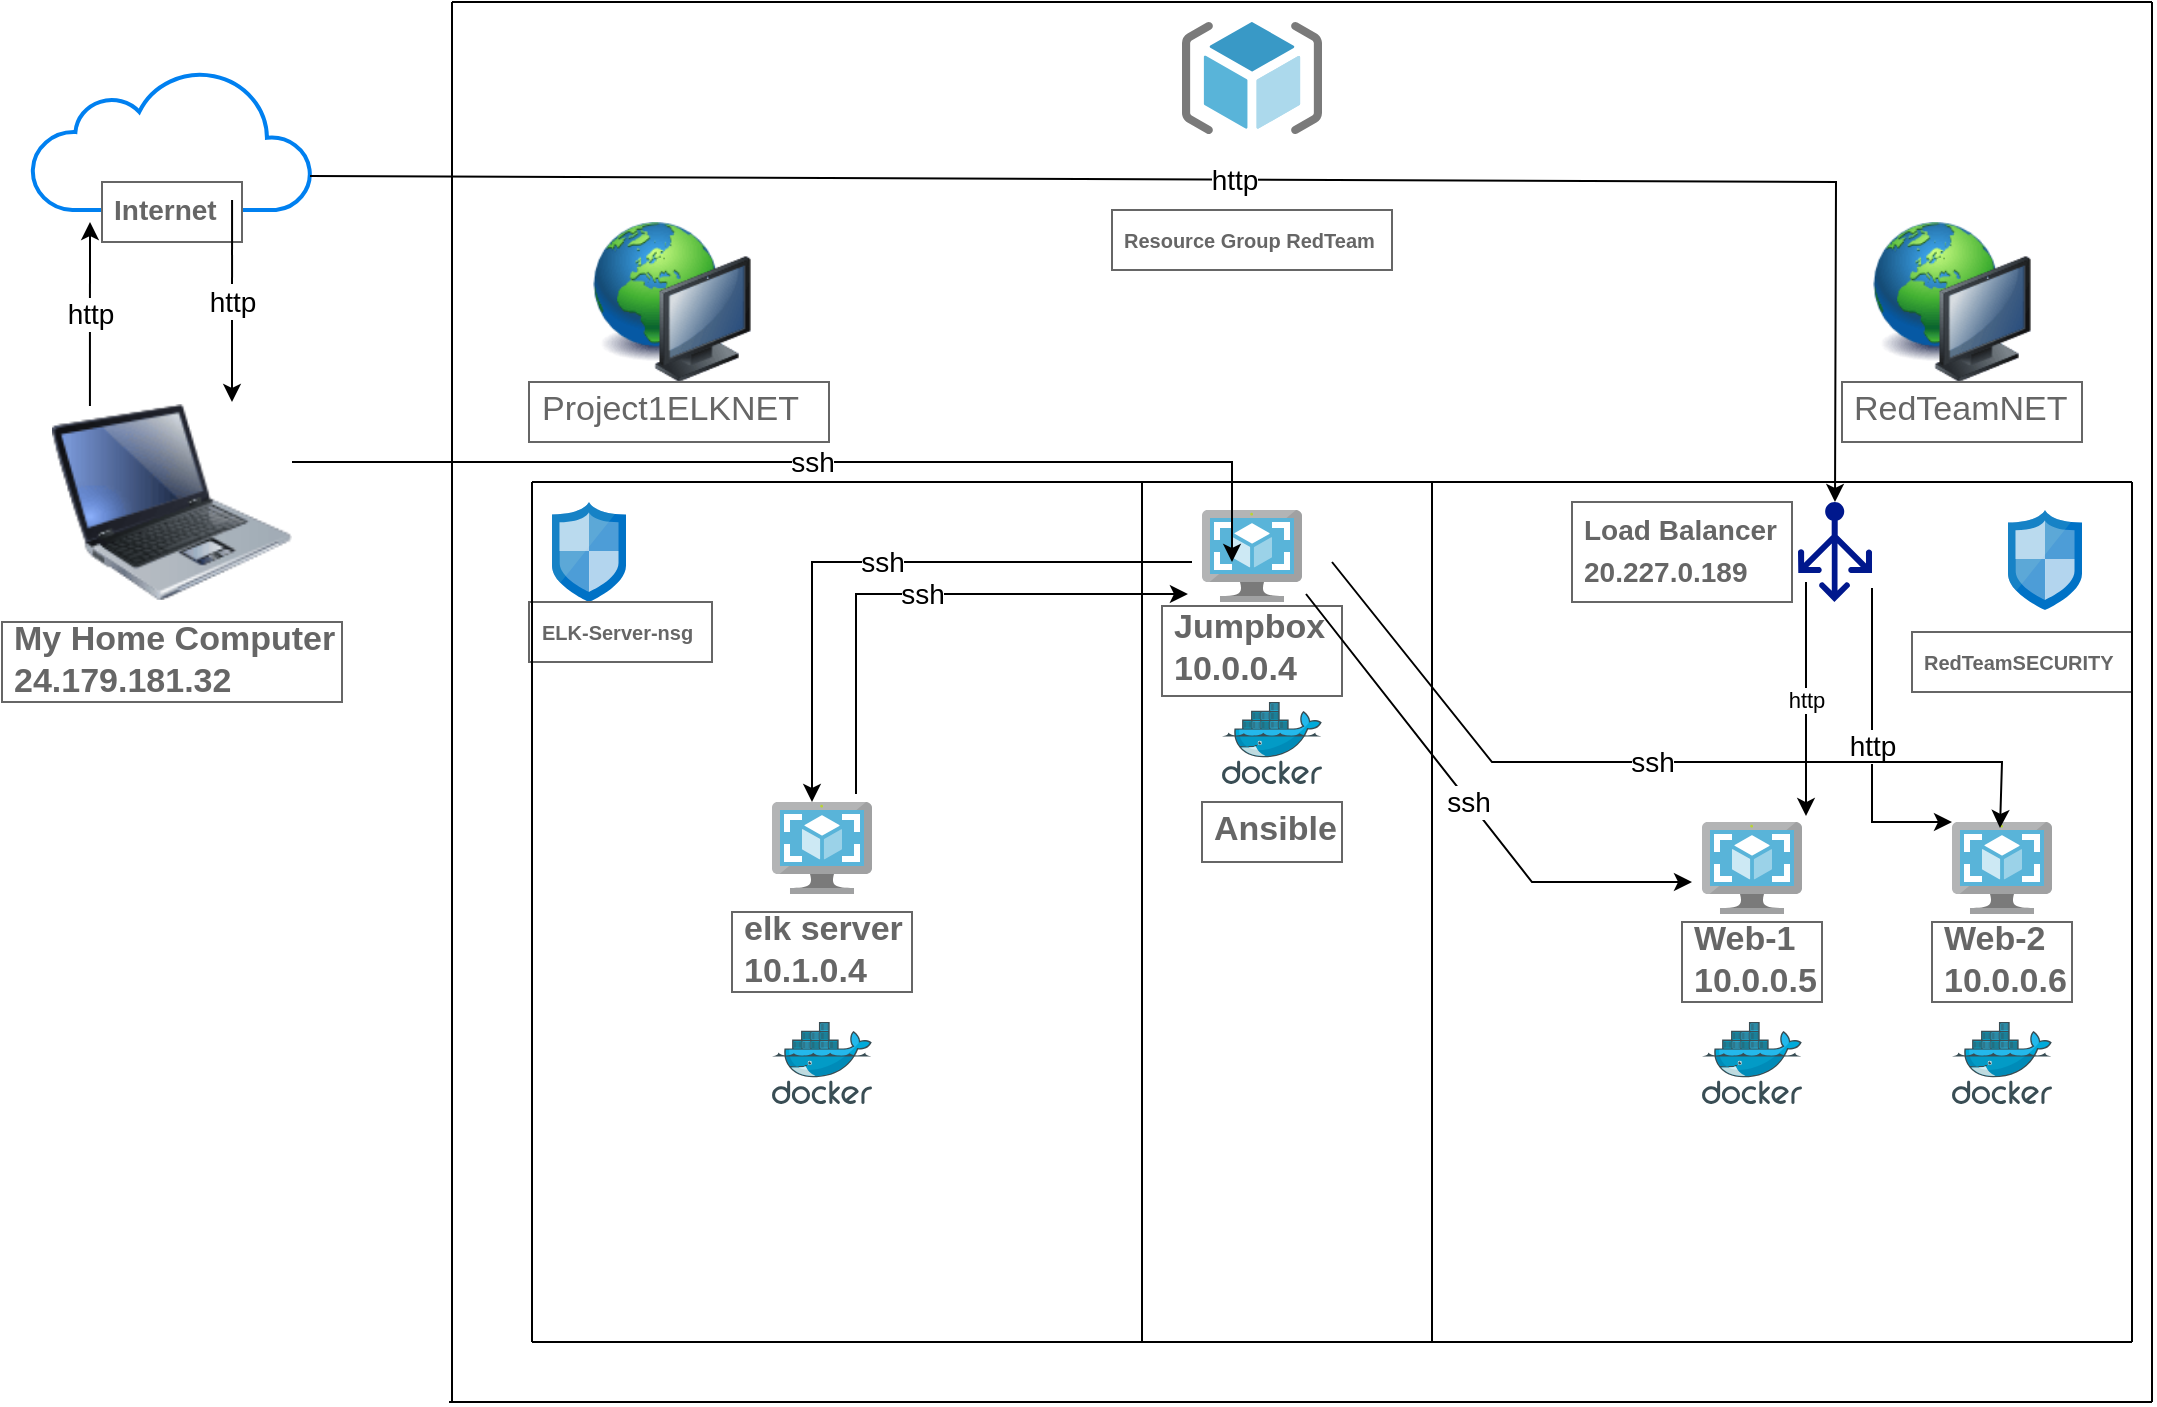 <mxfile version="17.2.1" type="google"><diagram id="_SS_KgoHp19qKDddqfxt" name="Page-1"><mxGraphModel grid="1" page="1" gridSize="10" guides="1" tooltips="1" connect="1" arrows="1" fold="1" pageScale="1" pageWidth="1100" pageHeight="850" math="0" shadow="0"><root><mxCell id="0"/><mxCell id="1" parent="0"/><mxCell id="LM_NUem_ozTfv3hpUBAS-4" value="" style="sketch=0;aspect=fixed;html=1;points=[];align=center;image;fontSize=12;image=img/lib/mscae/ResourceGroup.svg;" vertex="1" parent="1"><mxGeometry x="595" y="120" width="70" height="56" as="geometry"/></mxCell><mxCell id="LM_NUem_ozTfv3hpUBAS-5" value="&lt;font size=&quot;1&quot;&gt;Resource Group RedTeam&lt;/font&gt;" style="strokeWidth=1;shadow=0;dashed=0;align=center;html=1;shape=mxgraph.mockup.text.textBox;fontColor=#666666;align=left;fontSize=17;spacingLeft=4;spacingTop=-3;strokeColor=#666666;mainText=;fontStyle=1" vertex="1" parent="1"><mxGeometry x="560" y="214" width="140" height="30" as="geometry"/></mxCell><mxCell id="LM_NUem_ozTfv3hpUBAS-6" value="" style="html=1;verticalLabelPosition=bottom;align=center;labelBackgroundColor=#ffffff;verticalAlign=top;strokeWidth=2;strokeColor=#0080F0;shadow=0;dashed=0;shape=mxgraph.ios7.icons.cloud;fontSize=16;" vertex="1" parent="1"><mxGeometry x="20" y="144" width="140" height="70" as="geometry"/></mxCell><mxCell id="LM_NUem_ozTfv3hpUBAS-7" value="&lt;font style=&quot;font-size: 14px&quot;&gt;&lt;b&gt;Internet&lt;/b&gt;&lt;/font&gt;" style="strokeWidth=1;shadow=0;dashed=0;align=center;html=1;shape=mxgraph.mockup.text.textBox;fontColor=#666666;align=left;fontSize=17;spacingLeft=4;spacingTop=-3;strokeColor=#666666;mainText=" vertex="1" parent="1"><mxGeometry x="55" y="200" width="70" height="30" as="geometry"/></mxCell><mxCell id="LM_NUem_ozTfv3hpUBAS-8" value="" style="image;html=1;image=img/lib/clip_art/computers/Laptop_128x128.png;fontSize=14;" vertex="1" parent="1"><mxGeometry x="30" y="310" width="120" height="100" as="geometry"/></mxCell><mxCell id="LM_NUem_ozTfv3hpUBAS-9" value="My Home Computer&lt;br&gt;24.179.181.32" style="strokeWidth=1;shadow=0;dashed=0;align=center;html=1;shape=mxgraph.mockup.text.textBox;fontColor=#666666;align=left;fontSize=17;spacingLeft=4;spacingTop=-3;strokeColor=#666666;mainText=;fontStyle=1" vertex="1" parent="1"><mxGeometry x="5" y="420" width="170" height="40" as="geometry"/></mxCell><mxCell id="LM_NUem_ozTfv3hpUBAS-10" value="" style="sketch=0;aspect=fixed;html=1;points=[];align=center;image;fontSize=12;image=img/lib/mscae/VM_Images.svg;" vertex="1" parent="1"><mxGeometry x="980" y="520" width="50" height="46" as="geometry"/></mxCell><mxCell id="LM_NUem_ozTfv3hpUBAS-11" value="" style="sketch=0;aspect=fixed;html=1;points=[];align=center;image;fontSize=12;image=img/lib/mscae/VM_Images.svg;" vertex="1" parent="1"><mxGeometry x="855" y="520" width="50" height="46" as="geometry"/></mxCell><mxCell id="LM_NUem_ozTfv3hpUBAS-12" value="" style="sketch=0;aspect=fixed;html=1;points=[];align=center;image;fontSize=12;image=img/lib/mscae/VM_Images.svg;" vertex="1" parent="1"><mxGeometry x="605" y="364" width="50" height="46" as="geometry"/></mxCell><mxCell id="LM_NUem_ozTfv3hpUBAS-13" value="" style="sketch=0;aspect=fixed;html=1;points=[];align=center;image;fontSize=12;image=img/lib/mscae/VM_Images.svg;" vertex="1" parent="1"><mxGeometry x="390" y="510" width="50" height="46" as="geometry"/></mxCell><mxCell id="LM_NUem_ozTfv3hpUBAS-14" value="Jumpbox&lt;br&gt;10.0.0.4" style="strokeWidth=1;shadow=0;dashed=0;align=center;html=1;shape=mxgraph.mockup.text.textBox;fontColor=#666666;align=left;fontSize=17;spacingLeft=4;spacingTop=-3;strokeColor=#666666;mainText=;fontStyle=1" vertex="1" parent="1"><mxGeometry x="585" y="412" width="90" height="45" as="geometry"/></mxCell><mxCell id="LM_NUem_ozTfv3hpUBAS-15" value="Web-1&lt;br&gt;10.0.0.5" style="strokeWidth=1;shadow=0;dashed=0;align=center;html=1;shape=mxgraph.mockup.text.textBox;fontColor=#666666;align=left;fontSize=17;spacingLeft=4;spacingTop=-3;strokeColor=#666666;mainText=;fontStyle=1" vertex="1" parent="1"><mxGeometry x="845" y="570" width="70" height="40" as="geometry"/></mxCell><mxCell id="LM_NUem_ozTfv3hpUBAS-16" value="Web-2&lt;br&gt;10.0.0.6&lt;br&gt;" style="strokeWidth=1;shadow=0;dashed=0;align=center;html=1;shape=mxgraph.mockup.text.textBox;fontColor=#666666;align=left;fontSize=17;spacingLeft=4;spacingTop=-3;strokeColor=#666666;mainText=;fontStyle=1" vertex="1" parent="1"><mxGeometry x="970" y="570" width="70" height="40" as="geometry"/></mxCell><mxCell id="LM_NUem_ozTfv3hpUBAS-17" value="elk server&lt;br&gt;10.1.0.4" style="strokeWidth=1;shadow=0;dashed=0;align=center;html=1;shape=mxgraph.mockup.text.textBox;fontColor=#666666;align=left;fontSize=17;spacingLeft=4;spacingTop=-3;strokeColor=#666666;mainText=;fontStyle=1" vertex="1" parent="1"><mxGeometry x="370" y="565" width="90" height="40" as="geometry"/></mxCell><mxCell id="LM_NUem_ozTfv3hpUBAS-22" value="" style="sketch=0;aspect=fixed;html=1;points=[];align=center;image;fontSize=12;image=img/lib/mscae/Network_Security_Groups_Classic.svg;" vertex="1" parent="1"><mxGeometry x="280" y="360" width="37" height="50" as="geometry"/></mxCell><mxCell id="LM_NUem_ozTfv3hpUBAS-23" value="" style="sketch=0;aspect=fixed;html=1;points=[];align=center;image;fontSize=12;image=img/lib/mscae/Network_Security_Groups_Classic.svg;" vertex="1" parent="1"><mxGeometry x="1008" y="364" width="37" height="50" as="geometry"/></mxCell><mxCell id="LM_NUem_ozTfv3hpUBAS-24" value="&lt;font style=&quot;font-size: 10px&quot;&gt;RedTeamSECURITY&lt;/font&gt;" style="strokeWidth=1;shadow=0;dashed=0;align=center;html=1;shape=mxgraph.mockup.text.textBox;fontColor=#666666;align=left;fontSize=17;spacingLeft=4;spacingTop=-3;strokeColor=#666666;mainText=;fontStyle=1" vertex="1" parent="1"><mxGeometry x="960" y="425" width="110" height="30" as="geometry"/></mxCell><mxCell id="LM_NUem_ozTfv3hpUBAS-26" value="&lt;font style=&quot;font-size: 10px&quot;&gt;ELK-Server-nsg&lt;/font&gt;" style="strokeWidth=1;shadow=0;dashed=0;align=center;html=1;shape=mxgraph.mockup.text.textBox;fontColor=#666666;align=left;fontSize=17;spacingLeft=4;spacingTop=-3;strokeColor=#666666;mainText=;fontStyle=1" vertex="1" parent="1"><mxGeometry x="268.5" y="410" width="91.5" height="30" as="geometry"/></mxCell><mxCell id="LM_NUem_ozTfv3hpUBAS-28" value="" style="endArrow=none;dashed=1;html=1;rounded=0;fontSize=14;fontColor=default;" edge="1" parent="1"><mxGeometry width="50" height="50" relative="1" as="geometry"><mxPoint x="1080" y="470.426" as="sourcePoint"/><mxPoint x="1080" y="489.574" as="targetPoint"/></mxGeometry></mxCell><mxCell id="LM_NUem_ozTfv3hpUBAS-29" value="" style="endArrow=none;html=1;rounded=0;fontSize=14;fontColor=default;" edge="1" parent="1"><mxGeometry width="50" height="50" relative="1" as="geometry"><mxPoint x="1080" y="810" as="sourcePoint"/><mxPoint x="1080" y="110" as="targetPoint"/></mxGeometry></mxCell><mxCell id="LM_NUem_ozTfv3hpUBAS-30" value="" style="endArrow=none;html=1;rounded=0;fontSize=14;fontColor=default;" edge="1" parent="1"><mxGeometry width="50" height="50" relative="1" as="geometry"><mxPoint x="230" y="110" as="sourcePoint"/><mxPoint x="1080" y="110" as="targetPoint"/></mxGeometry></mxCell><mxCell id="LM_NUem_ozTfv3hpUBAS-33" value="" style="endArrow=none;html=1;rounded=0;fontSize=14;fontColor=default;" edge="1" parent="1"><mxGeometry width="50" height="50" relative="1" as="geometry"><mxPoint x="230" y="810" as="sourcePoint"/><mxPoint x="230" y="110" as="targetPoint"/></mxGeometry></mxCell><mxCell id="LM_NUem_ozTfv3hpUBAS-34" value="" style="endArrow=none;html=1;rounded=0;fontSize=14;fontColor=default;" edge="1" parent="1"><mxGeometry width="50" height="50" relative="1" as="geometry"><mxPoint x="228.5" y="810" as="sourcePoint"/><mxPoint x="1080" y="810" as="targetPoint"/></mxGeometry></mxCell><mxCell id="LM_NUem_ozTfv3hpUBAS-35" value="" style="endArrow=none;html=1;rounded=0;fontSize=14;fontColor=default;" edge="1" parent="1"><mxGeometry width="50" height="50" relative="1" as="geometry"><mxPoint x="270" y="350" as="sourcePoint"/><mxPoint x="720" y="350" as="targetPoint"/></mxGeometry></mxCell><mxCell id="LM_NUem_ozTfv3hpUBAS-36" value="" style="endArrow=none;html=1;rounded=0;fontSize=14;fontColor=default;" edge="1" parent="1"><mxGeometry width="50" height="50" relative="1" as="geometry"><mxPoint x="720" y="780" as="sourcePoint"/><mxPoint x="720" y="350" as="targetPoint"/></mxGeometry></mxCell><mxCell id="LM_NUem_ozTfv3hpUBAS-37" value="" style="endArrow=none;html=1;rounded=0;fontSize=14;fontColor=default;" edge="1" parent="1"><mxGeometry width="50" height="50" relative="1" as="geometry"><mxPoint x="270" y="780" as="sourcePoint"/><mxPoint x="720" y="780" as="targetPoint"/></mxGeometry></mxCell><mxCell id="LM_NUem_ozTfv3hpUBAS-38" value="" style="endArrow=none;html=1;rounded=0;fontSize=14;fontColor=default;" edge="1" parent="1"><mxGeometry width="50" height="50" relative="1" as="geometry"><mxPoint x="270" y="780" as="sourcePoint"/><mxPoint x="270" y="350" as="targetPoint"/></mxGeometry></mxCell><mxCell id="LM_NUem_ozTfv3hpUBAS-40" value="" style="endArrow=none;html=1;rounded=0;fontSize=14;fontColor=default;" edge="1" parent="1"><mxGeometry width="50" height="50" relative="1" as="geometry"><mxPoint x="555" y="350" as="sourcePoint"/><mxPoint x="1070" y="350" as="targetPoint"/></mxGeometry></mxCell><mxCell id="LM_NUem_ozTfv3hpUBAS-41" value="" style="endArrow=none;html=1;rounded=0;fontSize=14;fontColor=default;" edge="1" parent="1"><mxGeometry width="50" height="50" relative="1" as="geometry"><mxPoint x="575" y="780" as="sourcePoint"/><mxPoint x="575" y="350" as="targetPoint"/></mxGeometry></mxCell><mxCell id="LM_NUem_ozTfv3hpUBAS-42" value="" style="endArrow=none;html=1;rounded=0;fontSize=14;fontColor=default;" edge="1" parent="1"><mxGeometry width="50" height="50" relative="1" as="geometry"><mxPoint x="720" y="780" as="sourcePoint"/><mxPoint x="1070" y="780" as="targetPoint"/></mxGeometry></mxCell><mxCell id="LM_NUem_ozTfv3hpUBAS-43" value="" style="endArrow=none;html=1;rounded=0;fontSize=14;fontColor=default;" edge="1" parent="1"><mxGeometry width="50" height="50" relative="1" as="geometry"><mxPoint x="1070" y="780" as="sourcePoint"/><mxPoint x="1070" y="350" as="targetPoint"/></mxGeometry></mxCell><mxCell id="LM_NUem_ozTfv3hpUBAS-44" value="" style="sketch=0;aspect=fixed;html=1;points=[];align=center;image;fontSize=12;image=img/lib/mscae/Docker.svg;labelBackgroundColor=none;labelBorderColor=none;fontColor=default;" vertex="1" parent="1"><mxGeometry x="390" y="620" width="50" height="41" as="geometry"/></mxCell><mxCell id="LM_NUem_ozTfv3hpUBAS-45" value="" style="sketch=0;aspect=fixed;html=1;points=[];align=center;image;fontSize=12;image=img/lib/mscae/Docker.svg;labelBackgroundColor=none;labelBorderColor=none;fontColor=default;" vertex="1" parent="1"><mxGeometry x="615" y="460" width="50" height="41" as="geometry"/></mxCell><mxCell id="LM_NUem_ozTfv3hpUBAS-46" value="" style="sketch=0;aspect=fixed;html=1;points=[];align=center;image;fontSize=12;image=img/lib/mscae/Docker.svg;labelBackgroundColor=none;labelBorderColor=none;fontColor=default;" vertex="1" parent="1"><mxGeometry x="855" y="620" width="50" height="41" as="geometry"/></mxCell><mxCell id="LM_NUem_ozTfv3hpUBAS-47" value="" style="sketch=0;aspect=fixed;html=1;points=[];align=center;image;fontSize=12;image=img/lib/mscae/Docker.svg;labelBackgroundColor=none;labelBorderColor=none;fontColor=default;" vertex="1" parent="1"><mxGeometry x="980" y="620" width="50" height="41" as="geometry"/></mxCell><mxCell id="LM_NUem_ozTfv3hpUBAS-51" value="" style="sketch=0;aspect=fixed;pointerEvents=1;shadow=0;dashed=0;html=1;strokeColor=none;labelPosition=center;verticalLabelPosition=bottom;verticalAlign=top;align=center;fillColor=#00188D;shape=mxgraph.azure.load_balancer_generic;labelBackgroundColor=none;labelBorderColor=none;fontSize=14;fontColor=default;" vertex="1" parent="1"><mxGeometry x="903" y="360" width="37" height="50" as="geometry"/></mxCell><mxCell id="LM_NUem_ozTfv3hpUBAS-52" value="&lt;font style=&quot;font-size: 14px&quot;&gt;Load Balancer&lt;br&gt;20.227.0.189&lt;/font&gt;" style="strokeWidth=1;shadow=0;dashed=0;align=center;html=1;shape=mxgraph.mockup.text.textBox;fontColor=#666666;align=left;fontSize=17;spacingLeft=4;spacingTop=-3;strokeColor=#666666;mainText=;labelBackgroundColor=none;labelBorderColor=none;fontStyle=1" vertex="1" parent="1"><mxGeometry x="790" y="360" width="110" height="50" as="geometry"/></mxCell><mxCell id="LM_NUem_ozTfv3hpUBAS-53" value="" style="image;html=1;image=img/lib/clip_art/computers/Network_128x128.png;labelBackgroundColor=none;labelBorderColor=none;fontSize=14;fontColor=default;" vertex="1" parent="1"><mxGeometry x="300" y="220" width="80" height="80" as="geometry"/></mxCell><mxCell id="LM_NUem_ozTfv3hpUBAS-54" value="" style="image;html=1;image=img/lib/clip_art/computers/Network_128x128.png;labelBackgroundColor=none;labelBorderColor=none;fontSize=14;fontColor=default;" vertex="1" parent="1"><mxGeometry x="940" y="220" width="80" height="80" as="geometry"/></mxCell><mxCell id="LM_NUem_ozTfv3hpUBAS-55" value="Project1ELKNET" style="strokeWidth=1;shadow=0;dashed=0;align=center;html=1;shape=mxgraph.mockup.text.textBox;fontColor=#666666;align=left;fontSize=17;spacingLeft=4;spacingTop=-3;strokeColor=#666666;mainText=;labelBackgroundColor=none;labelBorderColor=none;" vertex="1" parent="1"><mxGeometry x="268.5" y="300" width="150" height="30" as="geometry"/></mxCell><mxCell id="LM_NUem_ozTfv3hpUBAS-56" value="RedTeamNET" style="strokeWidth=1;shadow=0;dashed=0;align=center;html=1;shape=mxgraph.mockup.text.textBox;fontColor=#666666;align=left;fontSize=17;spacingLeft=4;spacingTop=-3;strokeColor=#666666;mainText=;labelBackgroundColor=none;labelBorderColor=none;" vertex="1" parent="1"><mxGeometry x="925" y="300" width="120" height="30" as="geometry"/></mxCell><mxCell id="x1LoZYcnYWehj3pPFgFy-1" value="" style="endArrow=classic;html=1;rounded=0;entryX=1.04;entryY=-0.065;entryDx=0;entryDy=0;entryPerimeter=0;" edge="1" parent="1" target="LM_NUem_ozTfv3hpUBAS-11"><mxGeometry relative="1" as="geometry"><mxPoint x="907" y="400" as="sourcePoint"/><mxPoint x="890" y="520" as="targetPoint"/></mxGeometry></mxCell><mxCell id="x1LoZYcnYWehj3pPFgFy-2" value="http" style="edgeLabel;resizable=0;html=1;align=center;verticalAlign=middle;" connectable="0" vertex="1" parent="x1LoZYcnYWehj3pPFgFy-1"><mxGeometry relative="1" as="geometry"/></mxCell><mxCell id="x1LoZYcnYWehj3pPFgFy-3" value="" style="endArrow=classic;html=1;rounded=0;fontSize=14;exitX=1;exitY=0.86;exitDx=0;exitDy=0;exitPerimeter=0;" edge="1" parent="1" source="LM_NUem_ozTfv3hpUBAS-51"><mxGeometry relative="1" as="geometry"><mxPoint x="520" y="490" as="sourcePoint"/><mxPoint x="980" y="520" as="targetPoint"/><Array as="points"><mxPoint x="940" y="520"/></Array></mxGeometry></mxCell><mxCell id="x1LoZYcnYWehj3pPFgFy-4" value="http&lt;br&gt;" style="edgeLabel;resizable=0;html=1;align=center;verticalAlign=middle;fontSize=14;" connectable="0" vertex="1" parent="x1LoZYcnYWehj3pPFgFy-3"><mxGeometry relative="1" as="geometry"/></mxCell><mxCell id="x1LoZYcnYWehj3pPFgFy-5" value="" style="endArrow=classic;html=1;rounded=0;fontSize=14;entryX=0.4;entryY=0;entryDx=0;entryDy=0;entryPerimeter=0;" edge="1" parent="1" target="LM_NUem_ozTfv3hpUBAS-13"><mxGeometry relative="1" as="geometry"><mxPoint x="600" y="390" as="sourcePoint"/><mxPoint x="620" y="480" as="targetPoint"/><Array as="points"><mxPoint x="410" y="390"/></Array></mxGeometry></mxCell><mxCell id="x1LoZYcnYWehj3pPFgFy-6" value="ssh&lt;br&gt;" style="edgeLabel;resizable=0;html=1;align=center;verticalAlign=middle;fontSize=14;" connectable="0" vertex="1" parent="x1LoZYcnYWehj3pPFgFy-5"><mxGeometry relative="1" as="geometry"/></mxCell><mxCell id="x1LoZYcnYWehj3pPFgFy-7" value="" style="endArrow=classic;html=1;rounded=0;fontSize=14;exitX=0.993;exitY=0.757;exitDx=0;exitDy=0;exitPerimeter=0;entryX=0.5;entryY=0;entryDx=0;entryDy=0;entryPerimeter=0;" edge="1" parent="1" source="LM_NUem_ozTfv3hpUBAS-6" target="LM_NUem_ozTfv3hpUBAS-51"><mxGeometry relative="1" as="geometry"><mxPoint x="520" y="470" as="sourcePoint"/><mxPoint x="620" y="470" as="targetPoint"/><Array as="points"><mxPoint x="922" y="200"/></Array></mxGeometry></mxCell><mxCell id="x1LoZYcnYWehj3pPFgFy-8" value="http" style="edgeLabel;resizable=0;html=1;align=center;verticalAlign=middle;fontSize=14;" connectable="0" vertex="1" parent="x1LoZYcnYWehj3pPFgFy-7"><mxGeometry relative="1" as="geometry"/></mxCell><mxCell id="x1LoZYcnYWehj3pPFgFy-9" value="h" style="endArrow=classic;html=1;rounded=0;fontSize=14;exitX=0.929;exitY=0.3;exitDx=0;exitDy=0;exitPerimeter=0;entryX=0.75;entryY=0;entryDx=0;entryDy=0;" edge="1" parent="1" source="LM_NUem_ozTfv3hpUBAS-7" target="LM_NUem_ozTfv3hpUBAS-8"><mxGeometry relative="1" as="geometry"><mxPoint x="520" y="470" as="sourcePoint"/><mxPoint x="620" y="470" as="targetPoint"/></mxGeometry></mxCell><mxCell id="x1LoZYcnYWehj3pPFgFy-10" value="http" style="edgeLabel;resizable=0;html=1;align=center;verticalAlign=middle;fontSize=14;" connectable="0" vertex="1" parent="x1LoZYcnYWehj3pPFgFy-9"><mxGeometry relative="1" as="geometry"/></mxCell><mxCell id="x1LoZYcnYWehj3pPFgFy-11" value="" style="endArrow=classic;html=1;rounded=0;fontSize=14;exitX=0.158;exitY=0.02;exitDx=0;exitDy=0;exitPerimeter=0;" edge="1" parent="1" source="LM_NUem_ozTfv3hpUBAS-8"><mxGeometry relative="1" as="geometry"><mxPoint x="520" y="470" as="sourcePoint"/><mxPoint x="49" y="220" as="targetPoint"/></mxGeometry></mxCell><mxCell id="x1LoZYcnYWehj3pPFgFy-12" value="http" style="edgeLabel;resizable=0;html=1;align=center;verticalAlign=middle;fontSize=14;" connectable="0" vertex="1" parent="x1LoZYcnYWehj3pPFgFy-11"><mxGeometry relative="1" as="geometry"/></mxCell><mxCell id="x1LoZYcnYWehj3pPFgFy-13" value="" style="endArrow=classic;html=1;rounded=0;fontSize=14;entryX=0.3;entryY=0.565;entryDx=0;entryDy=0;entryPerimeter=0;" edge="1" parent="1" target="LM_NUem_ozTfv3hpUBAS-12"><mxGeometry relative="1" as="geometry"><mxPoint x="150" y="340" as="sourcePoint"/><mxPoint x="620" y="470" as="targetPoint"/><Array as="points"><mxPoint x="620" y="340"/></Array></mxGeometry></mxCell><mxCell id="x1LoZYcnYWehj3pPFgFy-14" value="ssh" style="edgeLabel;resizable=0;html=1;align=center;verticalAlign=middle;fontSize=14;" connectable="0" vertex="1" parent="x1LoZYcnYWehj3pPFgFy-13"><mxGeometry relative="1" as="geometry"/></mxCell><mxCell id="x1LoZYcnYWehj3pPFgFy-15" value="" style="endArrow=classic;html=1;rounded=0;fontSize=14;exitX=0.84;exitY=-0.087;exitDx=0;exitDy=0;exitPerimeter=0;entryX=0.144;entryY=-0.133;entryDx=0;entryDy=0;entryPerimeter=0;" edge="1" parent="1" source="LM_NUem_ozTfv3hpUBAS-13" target="LM_NUem_ozTfv3hpUBAS-14"><mxGeometry relative="1" as="geometry"><mxPoint x="520" y="470" as="sourcePoint"/><mxPoint x="620" y="470" as="targetPoint"/><Array as="points"><mxPoint x="432" y="406"/></Array></mxGeometry></mxCell><mxCell id="x1LoZYcnYWehj3pPFgFy-16" value="ssh" style="edgeLabel;resizable=0;html=1;align=center;verticalAlign=middle;fontSize=14;" connectable="0" vertex="1" parent="x1LoZYcnYWehj3pPFgFy-15"><mxGeometry relative="1" as="geometry"/></mxCell><mxCell id="x1LoZYcnYWehj3pPFgFy-17" value="" style="endArrow=classic;html=1;rounded=0;fontSize=14;exitX=1.04;exitY=0.913;exitDx=0;exitDy=0;exitPerimeter=0;" edge="1" parent="1" source="LM_NUem_ozTfv3hpUBAS-12"><mxGeometry relative="1" as="geometry"><mxPoint x="520" y="470" as="sourcePoint"/><mxPoint x="850" y="550" as="targetPoint"/><Array as="points"><mxPoint x="770" y="550"/></Array></mxGeometry></mxCell><mxCell id="x1LoZYcnYWehj3pPFgFy-18" value="ssh" style="edgeLabel;resizable=0;html=1;align=center;verticalAlign=middle;fontSize=14;" connectable="0" vertex="1" parent="x1LoZYcnYWehj3pPFgFy-17"><mxGeometry relative="1" as="geometry"/></mxCell><mxCell id="x1LoZYcnYWehj3pPFgFy-19" value="" style="endArrow=classic;html=1;rounded=0;fontSize=14;entryX=0.48;entryY=0.065;entryDx=0;entryDy=0;entryPerimeter=0;" edge="1" parent="1" target="LM_NUem_ozTfv3hpUBAS-10"><mxGeometry relative="1" as="geometry"><mxPoint x="670" y="390" as="sourcePoint"/><mxPoint x="620" y="470" as="targetPoint"/><Array as="points"><mxPoint x="750" y="490"/><mxPoint x="1005" y="490"/></Array></mxGeometry></mxCell><mxCell id="x1LoZYcnYWehj3pPFgFy-20" value="ssh" style="edgeLabel;resizable=0;html=1;align=center;verticalAlign=middle;fontSize=14;" connectable="0" vertex="1" parent="x1LoZYcnYWehj3pPFgFy-19"><mxGeometry relative="1" as="geometry"/></mxCell><mxCell id="x1LoZYcnYWehj3pPFgFy-21" value="&lt;b&gt;Ansible&lt;/b&gt;" style="strokeWidth=1;shadow=0;dashed=0;align=center;html=1;shape=mxgraph.mockup.text.textBox;fontColor=#666666;align=left;fontSize=17;spacingLeft=4;spacingTop=-3;strokeColor=#666666;mainText=;labelBackgroundColor=none;labelBorderColor=none;" vertex="1" parent="1"><mxGeometry x="605" y="510" width="70" height="30" as="geometry"/></mxCell></root></mxGraphModel></diagram></mxfile>
